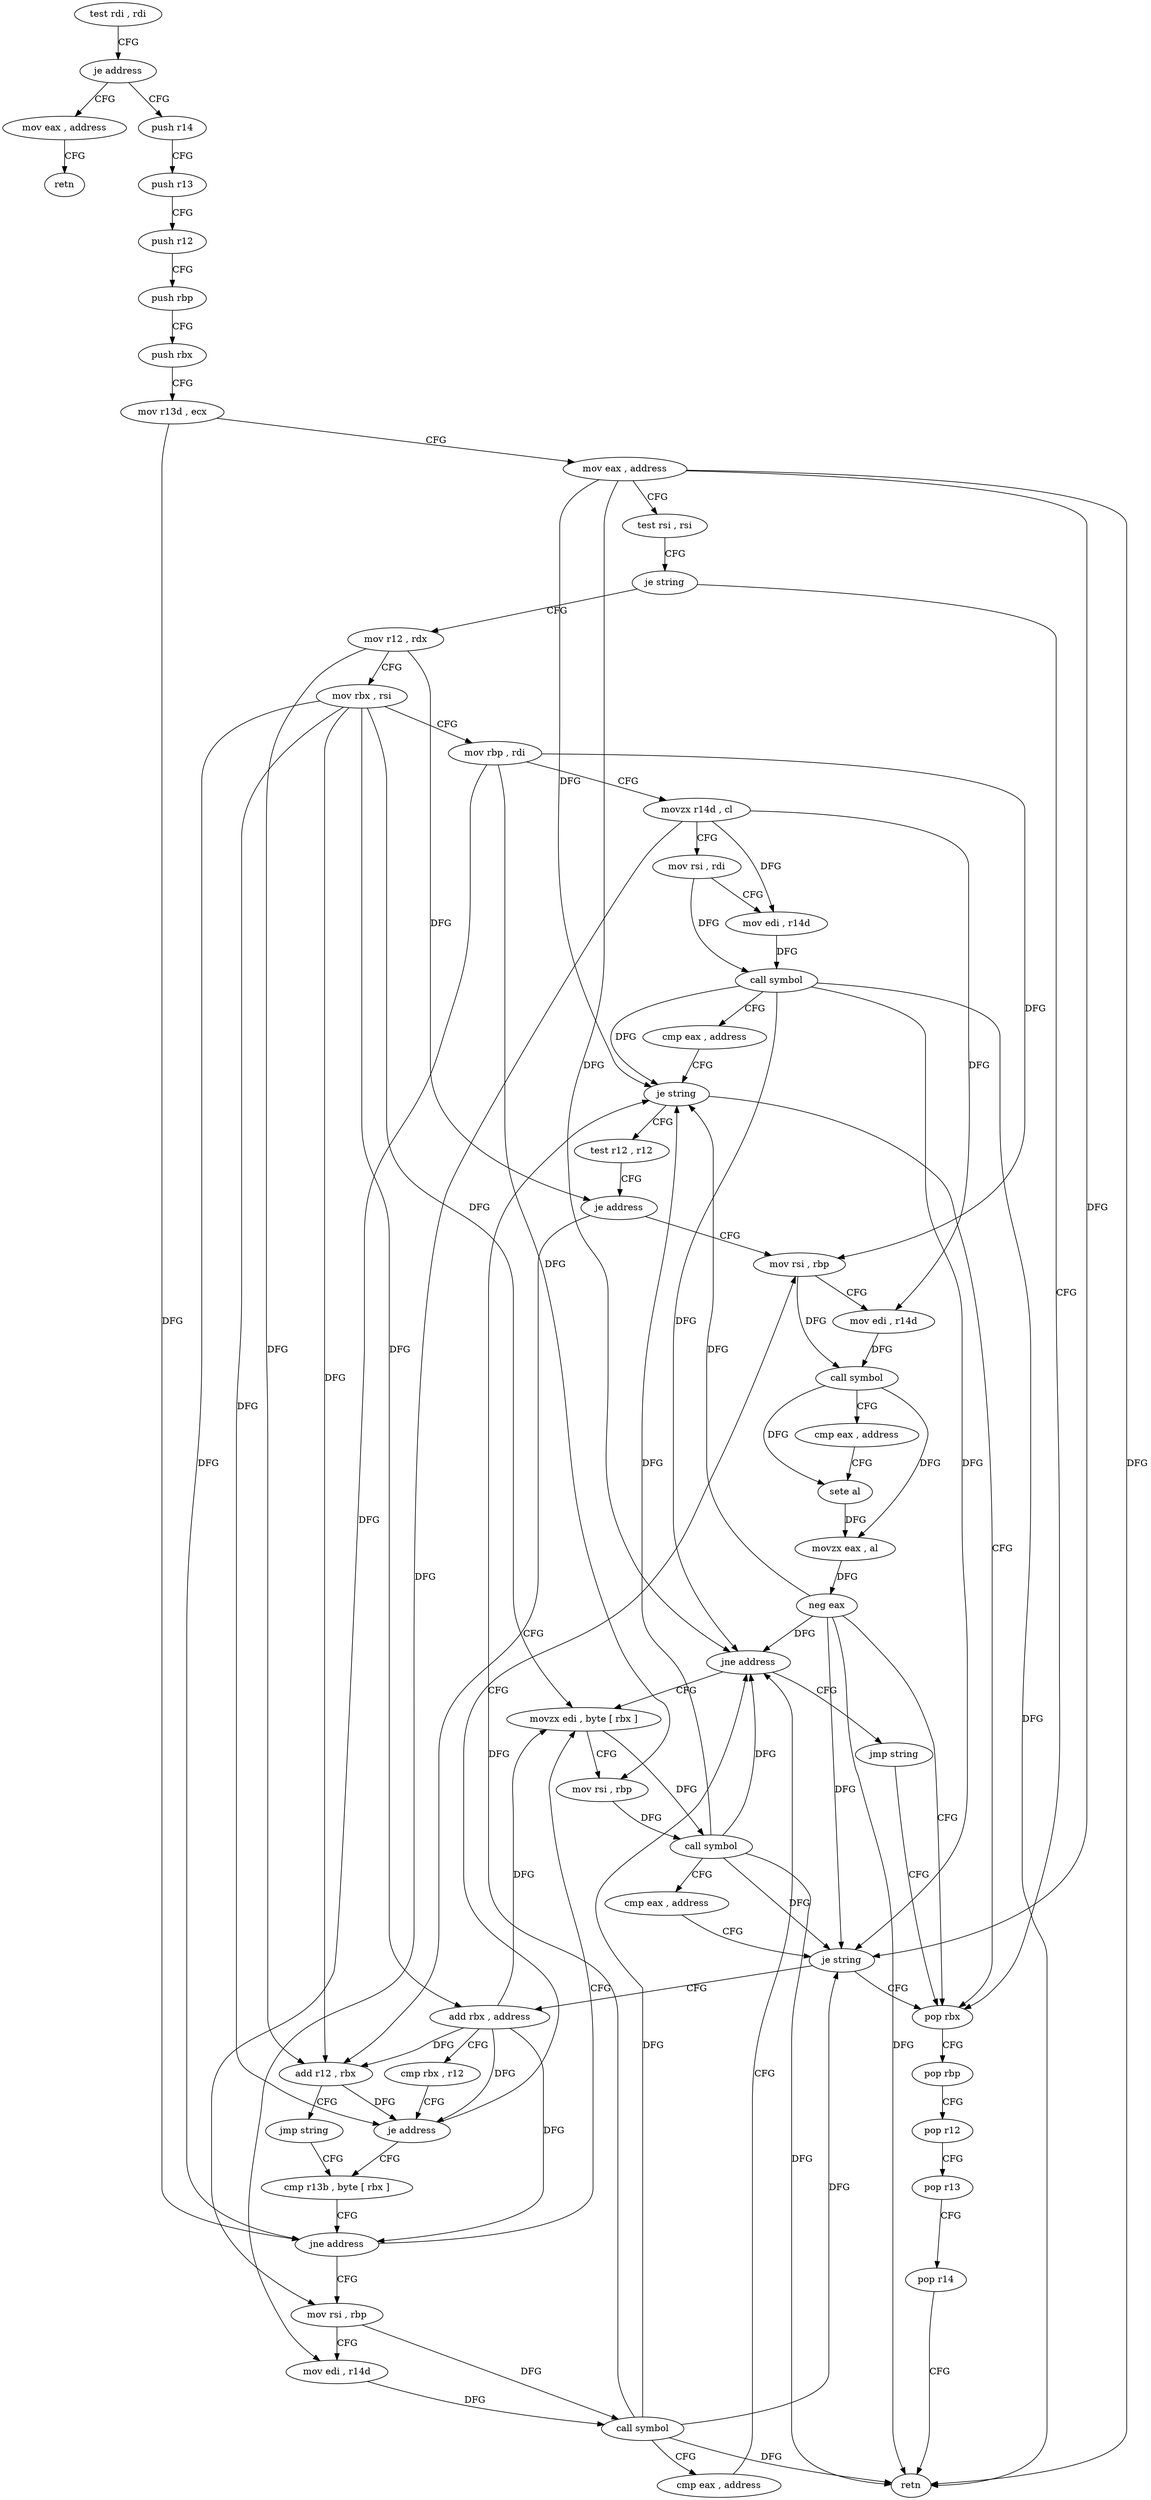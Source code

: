 digraph "func" {
"4308076" [label = "test rdi , rdi" ]
"4308079" [label = "je address" ]
"4308224" [label = "mov eax , address" ]
"4308085" [label = "push r14" ]
"4308229" [label = "retn" ]
"4308087" [label = "push r13" ]
"4308089" [label = "push r12" ]
"4308091" [label = "push rbp" ]
"4308092" [label = "push rbx" ]
"4308093" [label = "mov r13d , ecx" ]
"4308096" [label = "mov eax , address" ]
"4308101" [label = "test rsi , rsi" ]
"4308104" [label = "je string" ]
"4308215" [label = "pop rbx" ]
"4308106" [label = "mov r12 , rdx" ]
"4308216" [label = "pop rbp" ]
"4308217" [label = "pop r12" ]
"4308219" [label = "pop r13" ]
"4308221" [label = "pop r14" ]
"4308223" [label = "retn" ]
"4308109" [label = "mov rbx , rsi" ]
"4308112" [label = "mov rbp , rdi" ]
"4308115" [label = "movzx r14d , cl" ]
"4308119" [label = "mov rsi , rdi" ]
"4308122" [label = "mov edi , r14d" ]
"4308125" [label = "call symbol" ]
"4308130" [label = "cmp eax , address" ]
"4308133" [label = "je string" ]
"4308135" [label = "test r12 , r12" ]
"4308138" [label = "je address" ]
"4308193" [label = "mov rsi , rbp" ]
"4308140" [label = "add r12 , rbx" ]
"4308196" [label = "mov edi , r14d" ]
"4308199" [label = "call symbol" ]
"4308204" [label = "cmp eax , address" ]
"4308207" [label = "sete al" ]
"4308210" [label = "movzx eax , al" ]
"4308213" [label = "neg eax" ]
"4308143" [label = "jmp string" ]
"4308170" [label = "cmp r13b , byte [ rbx ]" ]
"4308173" [label = "jne address" ]
"4308145" [label = "movzx edi , byte [ rbx ]" ]
"4308175" [label = "mov rsi , rbp" ]
"4308148" [label = "mov rsi , rbp" ]
"4308151" [label = "call symbol" ]
"4308156" [label = "cmp eax , address" ]
"4308159" [label = "je string" ]
"4308161" [label = "add rbx , address" ]
"4308178" [label = "mov edi , r14d" ]
"4308181" [label = "call symbol" ]
"4308186" [label = "cmp eax , address" ]
"4308189" [label = "jne address" ]
"4308191" [label = "jmp string" ]
"4308165" [label = "cmp rbx , r12" ]
"4308168" [label = "je address" ]
"4308076" -> "4308079" [ label = "CFG" ]
"4308079" -> "4308224" [ label = "CFG" ]
"4308079" -> "4308085" [ label = "CFG" ]
"4308224" -> "4308229" [ label = "CFG" ]
"4308085" -> "4308087" [ label = "CFG" ]
"4308087" -> "4308089" [ label = "CFG" ]
"4308089" -> "4308091" [ label = "CFG" ]
"4308091" -> "4308092" [ label = "CFG" ]
"4308092" -> "4308093" [ label = "CFG" ]
"4308093" -> "4308096" [ label = "CFG" ]
"4308093" -> "4308173" [ label = "DFG" ]
"4308096" -> "4308101" [ label = "CFG" ]
"4308096" -> "4308223" [ label = "DFG" ]
"4308096" -> "4308133" [ label = "DFG" ]
"4308096" -> "4308159" [ label = "DFG" ]
"4308096" -> "4308189" [ label = "DFG" ]
"4308101" -> "4308104" [ label = "CFG" ]
"4308104" -> "4308215" [ label = "CFG" ]
"4308104" -> "4308106" [ label = "CFG" ]
"4308215" -> "4308216" [ label = "CFG" ]
"4308106" -> "4308109" [ label = "CFG" ]
"4308106" -> "4308138" [ label = "DFG" ]
"4308106" -> "4308140" [ label = "DFG" ]
"4308216" -> "4308217" [ label = "CFG" ]
"4308217" -> "4308219" [ label = "CFG" ]
"4308219" -> "4308221" [ label = "CFG" ]
"4308221" -> "4308223" [ label = "CFG" ]
"4308109" -> "4308112" [ label = "CFG" ]
"4308109" -> "4308140" [ label = "DFG" ]
"4308109" -> "4308173" [ label = "DFG" ]
"4308109" -> "4308145" [ label = "DFG" ]
"4308109" -> "4308161" [ label = "DFG" ]
"4308109" -> "4308168" [ label = "DFG" ]
"4308112" -> "4308115" [ label = "CFG" ]
"4308112" -> "4308193" [ label = "DFG" ]
"4308112" -> "4308148" [ label = "DFG" ]
"4308112" -> "4308175" [ label = "DFG" ]
"4308115" -> "4308119" [ label = "CFG" ]
"4308115" -> "4308122" [ label = "DFG" ]
"4308115" -> "4308196" [ label = "DFG" ]
"4308115" -> "4308178" [ label = "DFG" ]
"4308119" -> "4308122" [ label = "CFG" ]
"4308119" -> "4308125" [ label = "DFG" ]
"4308122" -> "4308125" [ label = "DFG" ]
"4308125" -> "4308130" [ label = "CFG" ]
"4308125" -> "4308223" [ label = "DFG" ]
"4308125" -> "4308133" [ label = "DFG" ]
"4308125" -> "4308159" [ label = "DFG" ]
"4308125" -> "4308189" [ label = "DFG" ]
"4308130" -> "4308133" [ label = "CFG" ]
"4308133" -> "4308215" [ label = "CFG" ]
"4308133" -> "4308135" [ label = "CFG" ]
"4308135" -> "4308138" [ label = "CFG" ]
"4308138" -> "4308193" [ label = "CFG" ]
"4308138" -> "4308140" [ label = "CFG" ]
"4308193" -> "4308196" [ label = "CFG" ]
"4308193" -> "4308199" [ label = "DFG" ]
"4308140" -> "4308143" [ label = "CFG" ]
"4308140" -> "4308168" [ label = "DFG" ]
"4308196" -> "4308199" [ label = "DFG" ]
"4308199" -> "4308204" [ label = "CFG" ]
"4308199" -> "4308207" [ label = "DFG" ]
"4308199" -> "4308210" [ label = "DFG" ]
"4308204" -> "4308207" [ label = "CFG" ]
"4308207" -> "4308210" [ label = "DFG" ]
"4308210" -> "4308213" [ label = "DFG" ]
"4308213" -> "4308215" [ label = "CFG" ]
"4308213" -> "4308133" [ label = "DFG" ]
"4308213" -> "4308223" [ label = "DFG" ]
"4308213" -> "4308159" [ label = "DFG" ]
"4308213" -> "4308189" [ label = "DFG" ]
"4308143" -> "4308170" [ label = "CFG" ]
"4308170" -> "4308173" [ label = "CFG" ]
"4308173" -> "4308145" [ label = "CFG" ]
"4308173" -> "4308175" [ label = "CFG" ]
"4308145" -> "4308148" [ label = "CFG" ]
"4308145" -> "4308151" [ label = "DFG" ]
"4308175" -> "4308178" [ label = "CFG" ]
"4308175" -> "4308181" [ label = "DFG" ]
"4308148" -> "4308151" [ label = "DFG" ]
"4308151" -> "4308156" [ label = "CFG" ]
"4308151" -> "4308133" [ label = "DFG" ]
"4308151" -> "4308223" [ label = "DFG" ]
"4308151" -> "4308159" [ label = "DFG" ]
"4308151" -> "4308189" [ label = "DFG" ]
"4308156" -> "4308159" [ label = "CFG" ]
"4308159" -> "4308215" [ label = "CFG" ]
"4308159" -> "4308161" [ label = "CFG" ]
"4308161" -> "4308165" [ label = "CFG" ]
"4308161" -> "4308140" [ label = "DFG" ]
"4308161" -> "4308173" [ label = "DFG" ]
"4308161" -> "4308145" [ label = "DFG" ]
"4308161" -> "4308168" [ label = "DFG" ]
"4308178" -> "4308181" [ label = "DFG" ]
"4308181" -> "4308186" [ label = "CFG" ]
"4308181" -> "4308133" [ label = "DFG" ]
"4308181" -> "4308159" [ label = "DFG" ]
"4308181" -> "4308223" [ label = "DFG" ]
"4308181" -> "4308189" [ label = "DFG" ]
"4308186" -> "4308189" [ label = "CFG" ]
"4308189" -> "4308145" [ label = "CFG" ]
"4308189" -> "4308191" [ label = "CFG" ]
"4308191" -> "4308215" [ label = "CFG" ]
"4308165" -> "4308168" [ label = "CFG" ]
"4308168" -> "4308193" [ label = "CFG" ]
"4308168" -> "4308170" [ label = "CFG" ]
}
